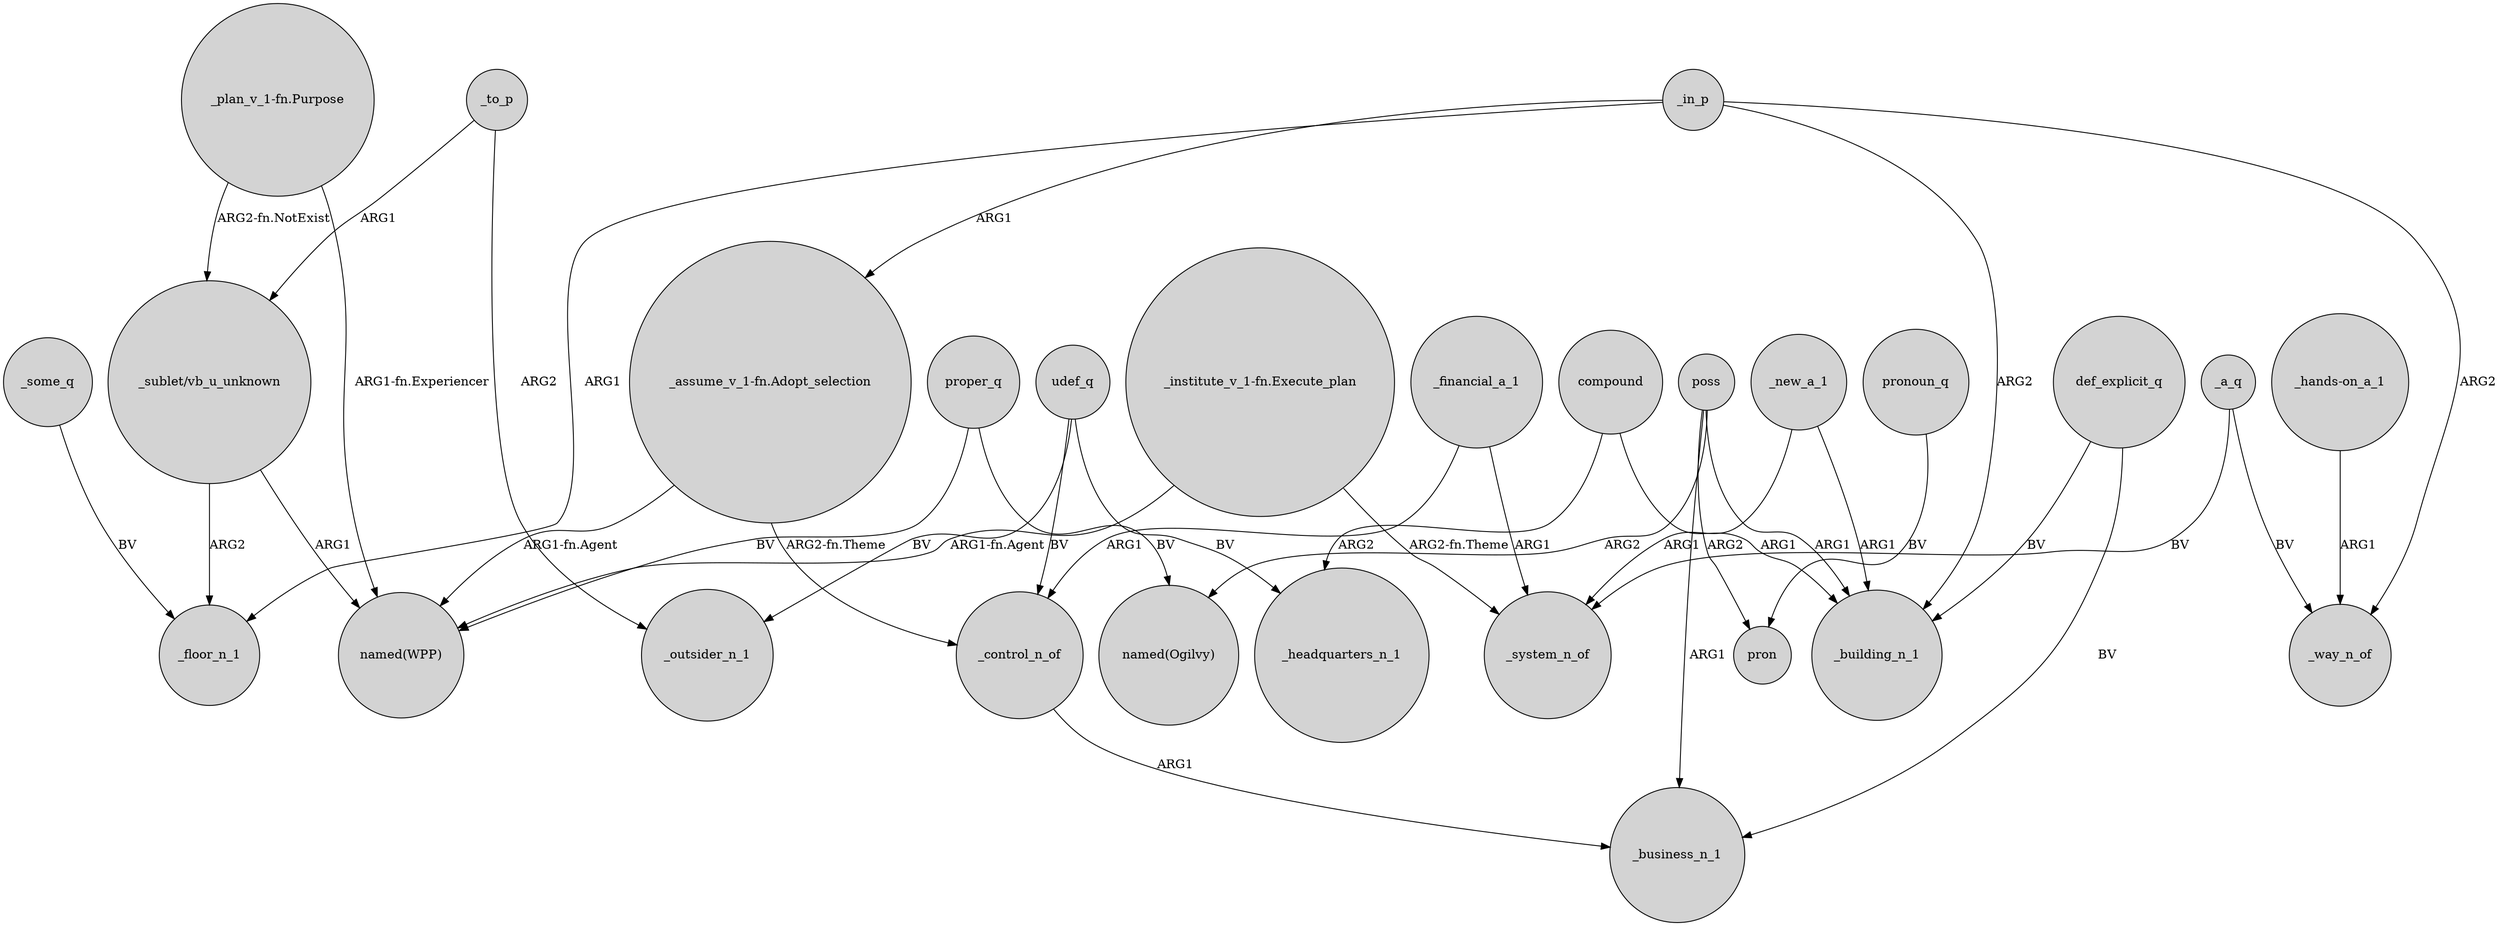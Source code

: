 digraph {
	node [shape=circle style=filled]
	"_plan_v_1-fn.Purpose" -> "named(WPP)" [label="ARG1-fn.Experiencer"]
	compound -> _headquarters_n_1 [label=ARG2]
	poss -> "named(Ogilvy)" [label=ARG2]
	_to_p -> "_sublet/vb_u_unknown" [label=ARG1]
	poss -> pron [label=ARG2]
	udef_q -> _headquarters_n_1 [label=BV]
	"_sublet/vb_u_unknown" -> "named(WPP)" [label=ARG1]
	udef_q -> _control_n_of [label=BV]
	poss -> _building_n_1 [label=ARG1]
	poss -> _business_n_1 [label=ARG1]
	udef_q -> _outsider_n_1 [label=BV]
	"_sublet/vb_u_unknown" -> _floor_n_1 [label=ARG2]
	_in_p -> _building_n_1 [label=ARG2]
	compound -> _building_n_1 [label=ARG1]
	_in_p -> _floor_n_1 [label=ARG1]
	_new_a_1 -> _system_n_of [label=ARG1]
	pronoun_q -> pron [label=BV]
	"_institute_v_1-fn.Execute_plan" -> "named(WPP)" [label="ARG1-fn.Agent"]
	_financial_a_1 -> _control_n_of [label=ARG1]
	_some_q -> _floor_n_1 [label=BV]
	"_plan_v_1-fn.Purpose" -> "_sublet/vb_u_unknown" [label="ARG2-fn.NotExist"]
	proper_q -> "named(Ogilvy)" [label=BV]
	_to_p -> _outsider_n_1 [label=ARG2]
	_a_q -> _system_n_of [label=BV]
	proper_q -> "named(WPP)" [label=BV]
	_new_a_1 -> _building_n_1 [label=ARG1]
	"_assume_v_1-fn.Adopt_selection" -> "named(WPP)" [label="ARG1-fn.Agent"]
	_in_p -> "_assume_v_1-fn.Adopt_selection" [label=ARG1]
	_control_n_of -> _business_n_1 [label=ARG1]
	"_assume_v_1-fn.Adopt_selection" -> _control_n_of [label="ARG2-fn.Theme"]
	_in_p -> _way_n_of [label=ARG2]
	_a_q -> _way_n_of [label=BV]
	"_hands-on_a_1" -> _way_n_of [label=ARG1]
	_financial_a_1 -> _system_n_of [label=ARG1]
	def_explicit_q -> _building_n_1 [label=BV]
	"_institute_v_1-fn.Execute_plan" -> _system_n_of [label="ARG2-fn.Theme"]
	def_explicit_q -> _business_n_1 [label=BV]
}
